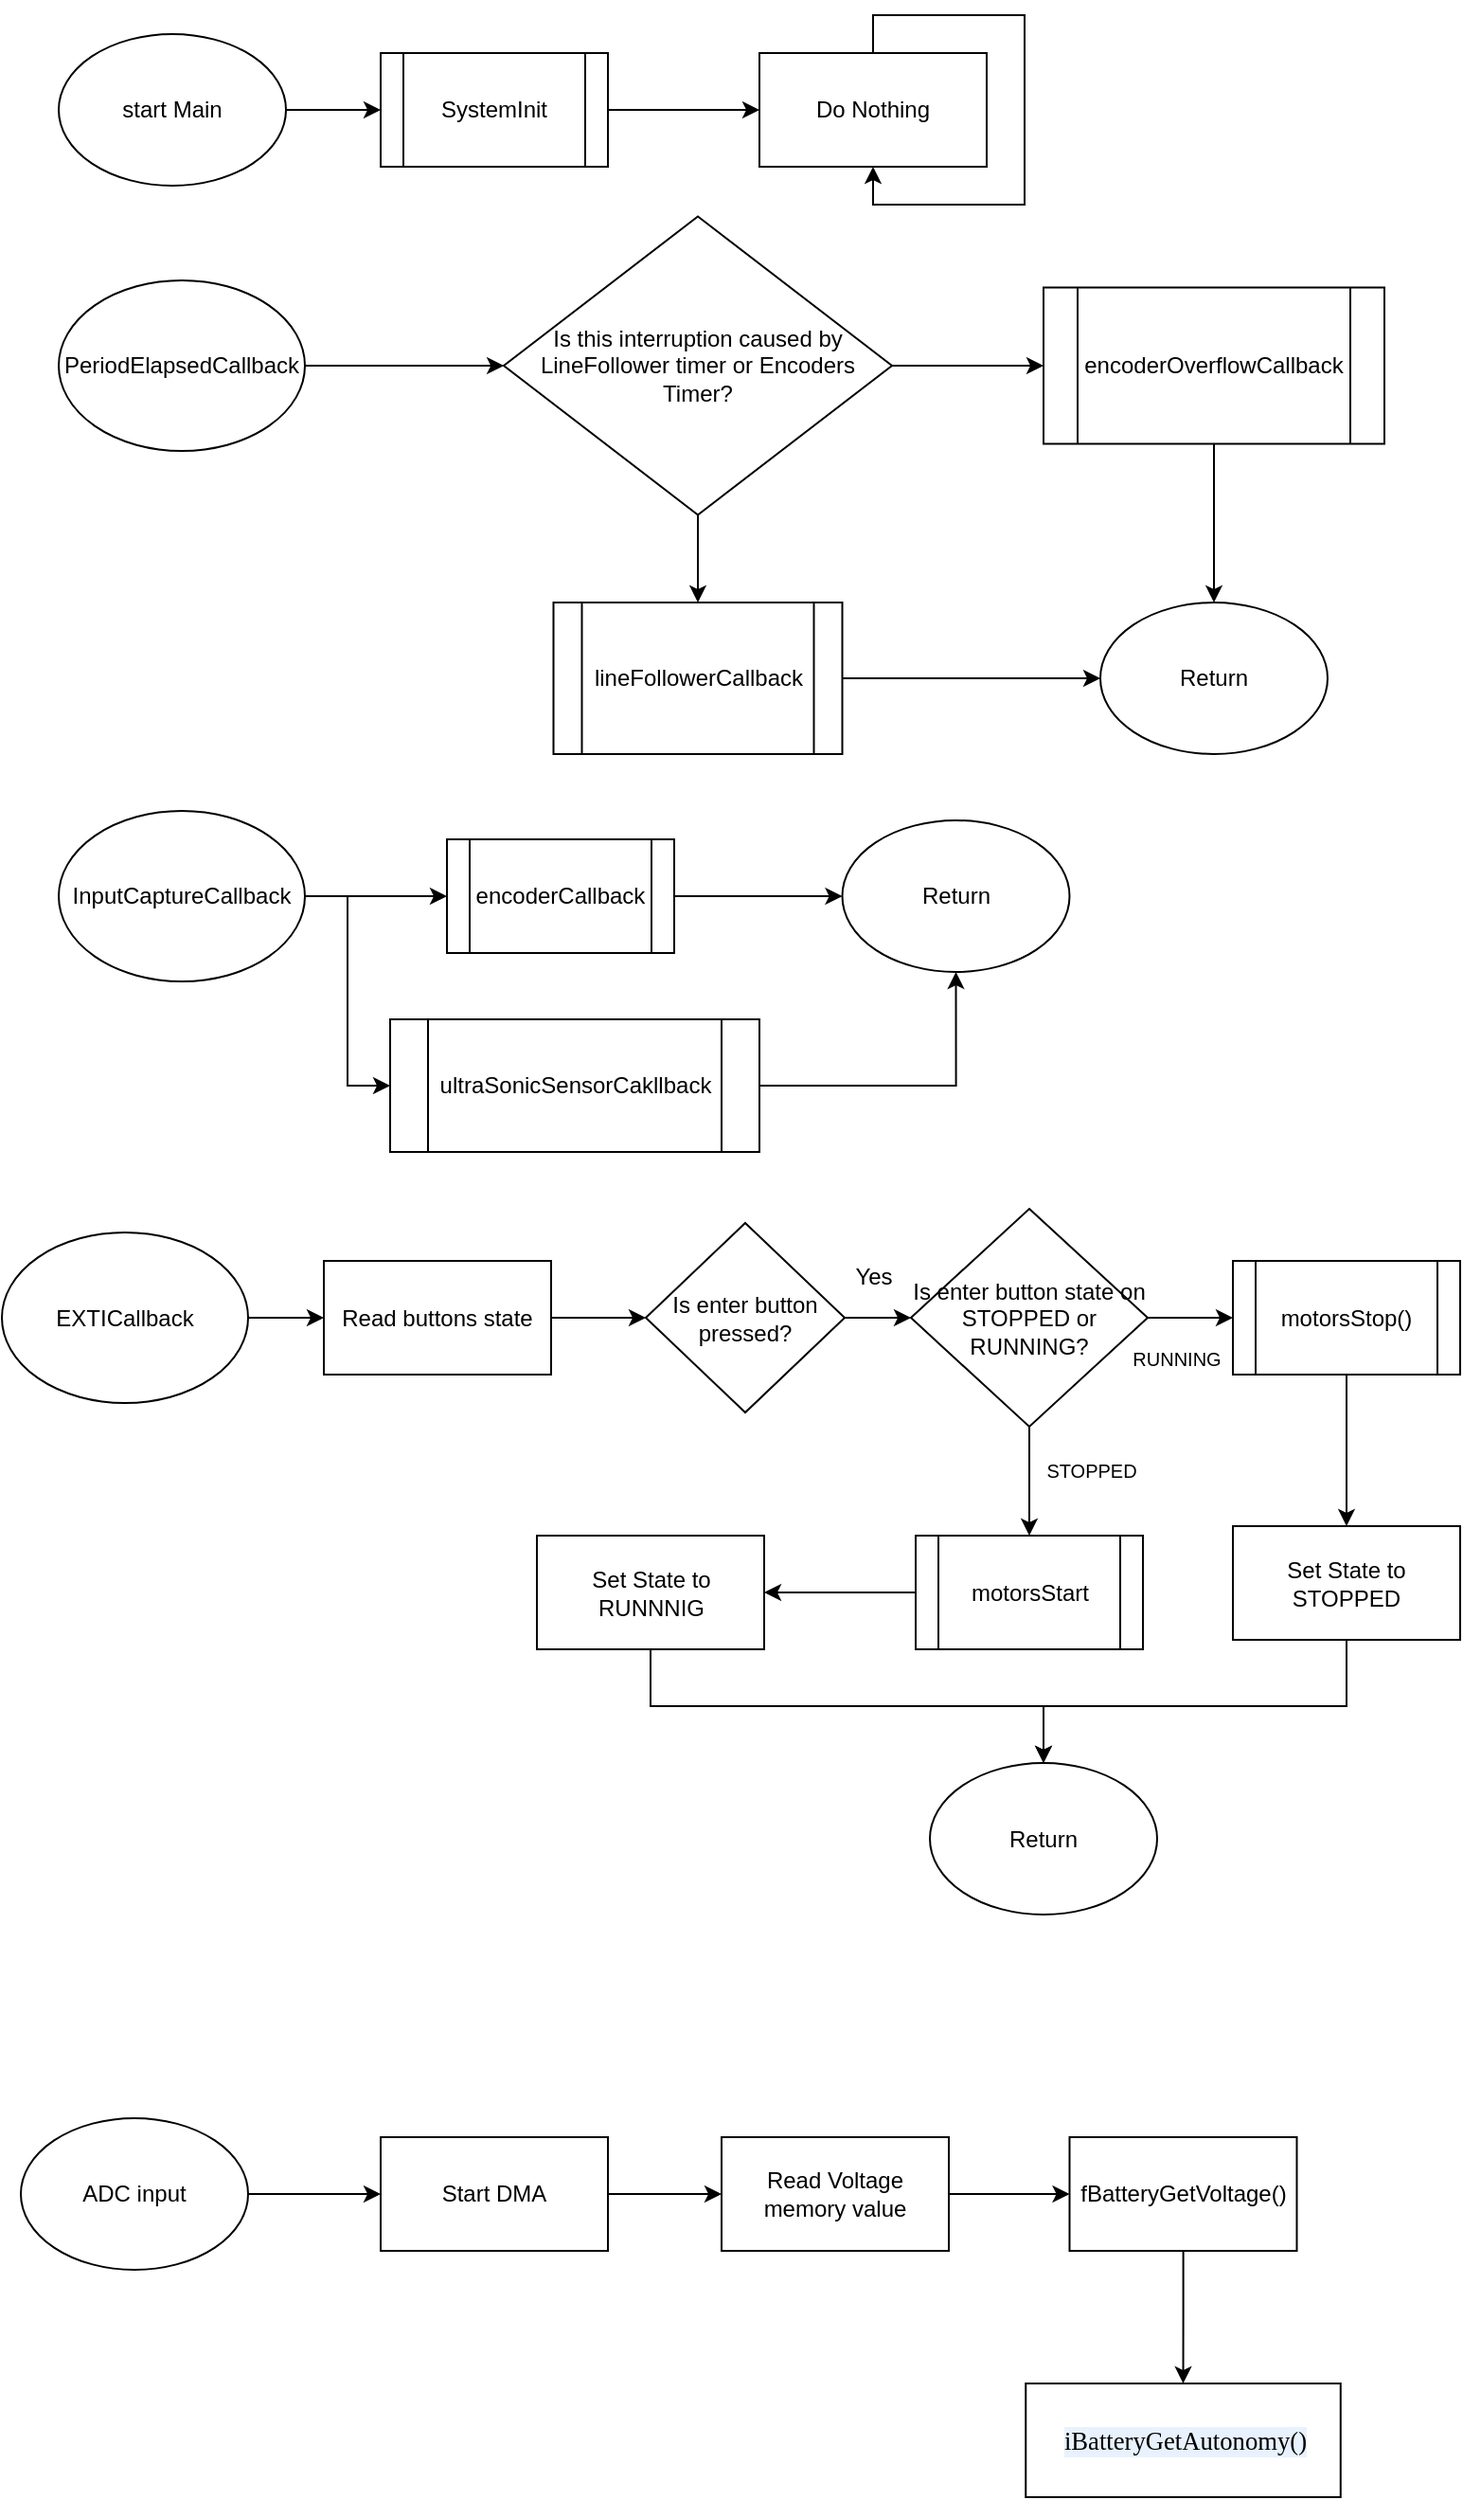 <mxfile version="22.1.5" type="github">
  <diagram id="C5RBs43oDa-KdzZeNtuy" name="Page-1">
    <mxGraphModel dx="1434" dy="790" grid="1" gridSize="10" guides="1" tooltips="1" connect="1" arrows="1" fold="1" page="1" pageScale="1" pageWidth="827" pageHeight="1169" math="0" shadow="0">
      <root>
        <mxCell id="WIyWlLk6GJQsqaUBKTNV-0" />
        <mxCell id="WIyWlLk6GJQsqaUBKTNV-1" parent="WIyWlLk6GJQsqaUBKTNV-0" />
        <mxCell id="HUBhOPynBegyu7G6M4FR-4" style="edgeStyle=orthogonalEdgeStyle;rounded=0;orthogonalLoop=1;jettySize=auto;html=1;entryX=0;entryY=0.5;entryDx=0;entryDy=0;" parent="WIyWlLk6GJQsqaUBKTNV-1" source="HUBhOPynBegyu7G6M4FR-0" target="HUBhOPynBegyu7G6M4FR-3" edge="1">
          <mxGeometry relative="1" as="geometry" />
        </mxCell>
        <mxCell id="HUBhOPynBegyu7G6M4FR-0" value="start Main" style="ellipse;whiteSpace=wrap;html=1;" parent="WIyWlLk6GJQsqaUBKTNV-1" vertex="1">
          <mxGeometry x="50" y="100" width="120" height="80" as="geometry" />
        </mxCell>
        <mxCell id="HUBhOPynBegyu7G6M4FR-8" value="" style="edgeStyle=orthogonalEdgeStyle;rounded=0;orthogonalLoop=1;jettySize=auto;html=1;" parent="WIyWlLk6GJQsqaUBKTNV-1" source="HUBhOPynBegyu7G6M4FR-3" target="HUBhOPynBegyu7G6M4FR-7" edge="1">
          <mxGeometry relative="1" as="geometry" />
        </mxCell>
        <mxCell id="HUBhOPynBegyu7G6M4FR-3" value="SystemInit" style="shape=process;whiteSpace=wrap;html=1;backgroundOutline=1;" parent="WIyWlLk6GJQsqaUBKTNV-1" vertex="1">
          <mxGeometry x="220" y="110" width="120" height="60" as="geometry" />
        </mxCell>
        <mxCell id="HUBhOPynBegyu7G6M4FR-7" value="Do Nothing" style="whiteSpace=wrap;html=1;" parent="WIyWlLk6GJQsqaUBKTNV-1" vertex="1">
          <mxGeometry x="420" y="110" width="120" height="60" as="geometry" />
        </mxCell>
        <mxCell id="HUBhOPynBegyu7G6M4FR-9" style="edgeStyle=orthogonalEdgeStyle;rounded=0;orthogonalLoop=1;jettySize=auto;html=1;entryX=0.5;entryY=1;entryDx=0;entryDy=0;" parent="WIyWlLk6GJQsqaUBKTNV-1" source="HUBhOPynBegyu7G6M4FR-7" target="HUBhOPynBegyu7G6M4FR-7" edge="1">
          <mxGeometry relative="1" as="geometry" />
        </mxCell>
        <mxCell id="HUBhOPynBegyu7G6M4FR-12" value="" style="edgeStyle=orthogonalEdgeStyle;rounded=0;orthogonalLoop=1;jettySize=auto;html=1;" parent="WIyWlLk6GJQsqaUBKTNV-1" source="HUBhOPynBegyu7G6M4FR-10" target="HUBhOPynBegyu7G6M4FR-11" edge="1">
          <mxGeometry relative="1" as="geometry" />
        </mxCell>
        <mxCell id="HUBhOPynBegyu7G6M4FR-10" value="PeriodElapsedCallback" style="ellipse;whiteSpace=wrap;html=1;" parent="WIyWlLk6GJQsqaUBKTNV-1" vertex="1">
          <mxGeometry x="50" y="230" width="130" height="90" as="geometry" />
        </mxCell>
        <mxCell id="HUBhOPynBegyu7G6M4FR-16" style="edgeStyle=orthogonalEdgeStyle;rounded=0;orthogonalLoop=1;jettySize=auto;html=1;entryX=0;entryY=0.5;entryDx=0;entryDy=0;" parent="WIyWlLk6GJQsqaUBKTNV-1" source="HUBhOPynBegyu7G6M4FR-11" target="HUBhOPynBegyu7G6M4FR-14" edge="1">
          <mxGeometry relative="1" as="geometry" />
        </mxCell>
        <mxCell id="HUBhOPynBegyu7G6M4FR-17" style="edgeStyle=orthogonalEdgeStyle;rounded=0;orthogonalLoop=1;jettySize=auto;html=1;entryX=0.5;entryY=0;entryDx=0;entryDy=0;" parent="WIyWlLk6GJQsqaUBKTNV-1" source="HUBhOPynBegyu7G6M4FR-11" target="HUBhOPynBegyu7G6M4FR-15" edge="1">
          <mxGeometry relative="1" as="geometry" />
        </mxCell>
        <mxCell id="HUBhOPynBegyu7G6M4FR-11" value="Is this interruption caused by LineFollower timer or Encoders Timer?" style="rhombus;whiteSpace=wrap;html=1;" parent="WIyWlLk6GJQsqaUBKTNV-1" vertex="1">
          <mxGeometry x="285" y="196.25" width="205" height="157.5" as="geometry" />
        </mxCell>
        <mxCell id="HUBhOPynBegyu7G6M4FR-51" style="edgeStyle=orthogonalEdgeStyle;rounded=0;orthogonalLoop=1;jettySize=auto;html=1;entryX=0.5;entryY=0;entryDx=0;entryDy=0;" parent="WIyWlLk6GJQsqaUBKTNV-1" source="HUBhOPynBegyu7G6M4FR-14" target="HUBhOPynBegyu7G6M4FR-49" edge="1">
          <mxGeometry relative="1" as="geometry" />
        </mxCell>
        <mxCell id="HUBhOPynBegyu7G6M4FR-14" value="encoderOverflowCallback" style="shape=process;whiteSpace=wrap;html=1;backgroundOutline=1;" parent="WIyWlLk6GJQsqaUBKTNV-1" vertex="1">
          <mxGeometry x="570" y="233.75" width="180" height="82.5" as="geometry" />
        </mxCell>
        <mxCell id="HUBhOPynBegyu7G6M4FR-50" style="edgeStyle=orthogonalEdgeStyle;rounded=0;orthogonalLoop=1;jettySize=auto;html=1;entryX=0;entryY=0.5;entryDx=0;entryDy=0;" parent="WIyWlLk6GJQsqaUBKTNV-1" source="HUBhOPynBegyu7G6M4FR-15" target="HUBhOPynBegyu7G6M4FR-49" edge="1">
          <mxGeometry relative="1" as="geometry" />
        </mxCell>
        <mxCell id="HUBhOPynBegyu7G6M4FR-15" value="lineFollowerCallback" style="shape=process;whiteSpace=wrap;html=1;backgroundOutline=1;" parent="WIyWlLk6GJQsqaUBKTNV-1" vertex="1">
          <mxGeometry x="311.25" y="400" width="152.5" height="80" as="geometry" />
        </mxCell>
        <mxCell id="HUBhOPynBegyu7G6M4FR-21" style="edgeStyle=orthogonalEdgeStyle;rounded=0;orthogonalLoop=1;jettySize=auto;html=1;entryX=0;entryY=0.5;entryDx=0;entryDy=0;" parent="WIyWlLk6GJQsqaUBKTNV-1" source="HUBhOPynBegyu7G6M4FR-18" target="HUBhOPynBegyu7G6M4FR-19" edge="1">
          <mxGeometry relative="1" as="geometry" />
        </mxCell>
        <mxCell id="eWtzok7A-EiQ6pj-NICI-1" style="edgeStyle=orthogonalEdgeStyle;rounded=0;orthogonalLoop=1;jettySize=auto;html=1;entryX=0;entryY=0.5;entryDx=0;entryDy=0;" parent="WIyWlLk6GJQsqaUBKTNV-1" source="HUBhOPynBegyu7G6M4FR-18" target="eWtzok7A-EiQ6pj-NICI-0" edge="1">
          <mxGeometry relative="1" as="geometry" />
        </mxCell>
        <mxCell id="HUBhOPynBegyu7G6M4FR-18" value="InputCaptureCallback" style="ellipse;whiteSpace=wrap;html=1;" parent="WIyWlLk6GJQsqaUBKTNV-1" vertex="1">
          <mxGeometry x="50" y="510" width="130" height="90" as="geometry" />
        </mxCell>
        <mxCell id="HUBhOPynBegyu7G6M4FR-48" style="edgeStyle=orthogonalEdgeStyle;rounded=0;orthogonalLoop=1;jettySize=auto;html=1;entryX=0;entryY=0.5;entryDx=0;entryDy=0;" parent="WIyWlLk6GJQsqaUBKTNV-1" source="HUBhOPynBegyu7G6M4FR-19" target="HUBhOPynBegyu7G6M4FR-47" edge="1">
          <mxGeometry relative="1" as="geometry" />
        </mxCell>
        <mxCell id="HUBhOPynBegyu7G6M4FR-19" value="encoderCallback" style="shape=process;whiteSpace=wrap;html=1;backgroundOutline=1;" parent="WIyWlLk6GJQsqaUBKTNV-1" vertex="1">
          <mxGeometry x="255" y="525" width="120" height="60" as="geometry" />
        </mxCell>
        <mxCell id="HUBhOPynBegyu7G6M4FR-28" value="" style="edgeStyle=orthogonalEdgeStyle;rounded=0;orthogonalLoop=1;jettySize=auto;html=1;" parent="WIyWlLk6GJQsqaUBKTNV-1" source="HUBhOPynBegyu7G6M4FR-23" target="HUBhOPynBegyu7G6M4FR-27" edge="1">
          <mxGeometry relative="1" as="geometry" />
        </mxCell>
        <mxCell id="HUBhOPynBegyu7G6M4FR-23" value="EXTICallback" style="ellipse;whiteSpace=wrap;html=1;" parent="WIyWlLk6GJQsqaUBKTNV-1" vertex="1">
          <mxGeometry x="20" y="732.5" width="130" height="90" as="geometry" />
        </mxCell>
        <mxCell id="HUBhOPynBegyu7G6M4FR-31" value="" style="edgeStyle=orthogonalEdgeStyle;rounded=0;orthogonalLoop=1;jettySize=auto;html=1;" parent="WIyWlLk6GJQsqaUBKTNV-1" source="HUBhOPynBegyu7G6M4FR-26" target="HUBhOPynBegyu7G6M4FR-30" edge="1">
          <mxGeometry relative="1" as="geometry" />
        </mxCell>
        <mxCell id="HUBhOPynBegyu7G6M4FR-26" value="Is enter button pressed?" style="rhombus;whiteSpace=wrap;html=1;" parent="WIyWlLk6GJQsqaUBKTNV-1" vertex="1">
          <mxGeometry x="360" y="727.5" width="105" height="100" as="geometry" />
        </mxCell>
        <mxCell id="HUBhOPynBegyu7G6M4FR-29" style="edgeStyle=orthogonalEdgeStyle;rounded=0;orthogonalLoop=1;jettySize=auto;html=1;entryX=0;entryY=0.5;entryDx=0;entryDy=0;" parent="WIyWlLk6GJQsqaUBKTNV-1" source="HUBhOPynBegyu7G6M4FR-27" target="HUBhOPynBegyu7G6M4FR-26" edge="1">
          <mxGeometry relative="1" as="geometry" />
        </mxCell>
        <mxCell id="HUBhOPynBegyu7G6M4FR-27" value="Read buttons state" style="whiteSpace=wrap;html=1;" parent="WIyWlLk6GJQsqaUBKTNV-1" vertex="1">
          <mxGeometry x="190" y="747.5" width="120" height="60" as="geometry" />
        </mxCell>
        <mxCell id="HUBhOPynBegyu7G6M4FR-37" style="edgeStyle=orthogonalEdgeStyle;rounded=0;orthogonalLoop=1;jettySize=auto;html=1;entryX=0;entryY=0.5;entryDx=0;entryDy=0;" parent="WIyWlLk6GJQsqaUBKTNV-1" source="HUBhOPynBegyu7G6M4FR-30" target="HUBhOPynBegyu7G6M4FR-35" edge="1">
          <mxGeometry relative="1" as="geometry" />
        </mxCell>
        <mxCell id="HUBhOPynBegyu7G6M4FR-39" style="edgeStyle=orthogonalEdgeStyle;rounded=0;orthogonalLoop=1;jettySize=auto;html=1;entryX=0.5;entryY=0;entryDx=0;entryDy=0;" parent="WIyWlLk6GJQsqaUBKTNV-1" source="HUBhOPynBegyu7G6M4FR-30" target="HUBhOPynBegyu7G6M4FR-38" edge="1">
          <mxGeometry relative="1" as="geometry" />
        </mxCell>
        <mxCell id="HUBhOPynBegyu7G6M4FR-30" value="Is enter button state on STOPPED or RUNNING?" style="rhombus;whiteSpace=wrap;html=1;" parent="WIyWlLk6GJQsqaUBKTNV-1" vertex="1">
          <mxGeometry x="500" y="720" width="125" height="115" as="geometry" />
        </mxCell>
        <mxCell id="HUBhOPynBegyu7G6M4FR-44" value="" style="edgeStyle=orthogonalEdgeStyle;rounded=0;orthogonalLoop=1;jettySize=auto;html=1;" parent="WIyWlLk6GJQsqaUBKTNV-1" source="HUBhOPynBegyu7G6M4FR-35" target="HUBhOPynBegyu7G6M4FR-43" edge="1">
          <mxGeometry relative="1" as="geometry" />
        </mxCell>
        <mxCell id="HUBhOPynBegyu7G6M4FR-35" value="motorsStop()" style="shape=process;whiteSpace=wrap;html=1;backgroundOutline=1;" parent="WIyWlLk6GJQsqaUBKTNV-1" vertex="1">
          <mxGeometry x="670" y="747.5" width="120" height="60" as="geometry" />
        </mxCell>
        <mxCell id="HUBhOPynBegyu7G6M4FR-46" value="" style="edgeStyle=orthogonalEdgeStyle;rounded=0;orthogonalLoop=1;jettySize=auto;html=1;" parent="WIyWlLk6GJQsqaUBKTNV-1" source="HUBhOPynBegyu7G6M4FR-38" target="HUBhOPynBegyu7G6M4FR-45" edge="1">
          <mxGeometry relative="1" as="geometry" />
        </mxCell>
        <mxCell id="HUBhOPynBegyu7G6M4FR-38" value="motorsStart" style="shape=process;whiteSpace=wrap;html=1;backgroundOutline=1;" parent="WIyWlLk6GJQsqaUBKTNV-1" vertex="1">
          <mxGeometry x="502.5" y="892.5" width="120" height="60" as="geometry" />
        </mxCell>
        <mxCell id="HUBhOPynBegyu7G6M4FR-40" value="Yes" style="text;html=1;align=center;verticalAlign=middle;resizable=0;points=[];autosize=1;strokeColor=none;fillColor=none;" parent="WIyWlLk6GJQsqaUBKTNV-1" vertex="1">
          <mxGeometry x="460" y="740.5" width="40" height="30" as="geometry" />
        </mxCell>
        <mxCell id="HUBhOPynBegyu7G6M4FR-41" value="&lt;font style=&quot;font-size: 10px;&quot;&gt;RUNNING&lt;/font&gt;" style="text;html=1;align=center;verticalAlign=middle;resizable=0;points=[];autosize=1;strokeColor=none;fillColor=none;" parent="WIyWlLk6GJQsqaUBKTNV-1" vertex="1">
          <mxGeometry x="605" y="783.5" width="70" height="30" as="geometry" />
        </mxCell>
        <mxCell id="HUBhOPynBegyu7G6M4FR-42" value="&lt;font style=&quot;font-size: 10px;&quot;&gt;STOPPED&lt;/font&gt;" style="text;html=1;align=center;verticalAlign=middle;resizable=0;points=[];autosize=1;strokeColor=none;fillColor=none;" parent="WIyWlLk6GJQsqaUBKTNV-1" vertex="1">
          <mxGeometry x="560" y="842.5" width="70" height="30" as="geometry" />
        </mxCell>
        <mxCell id="HUBhOPynBegyu7G6M4FR-54" style="edgeStyle=orthogonalEdgeStyle;rounded=0;orthogonalLoop=1;jettySize=auto;html=1;entryX=0.5;entryY=0;entryDx=0;entryDy=0;" parent="WIyWlLk6GJQsqaUBKTNV-1" source="HUBhOPynBegyu7G6M4FR-43" target="HUBhOPynBegyu7G6M4FR-52" edge="1">
          <mxGeometry relative="1" as="geometry">
            <Array as="points">
              <mxPoint x="730" y="982.5" />
              <mxPoint x="570" y="982.5" />
            </Array>
          </mxGeometry>
        </mxCell>
        <mxCell id="HUBhOPynBegyu7G6M4FR-43" value="Set State to STOPPED" style="whiteSpace=wrap;html=1;" parent="WIyWlLk6GJQsqaUBKTNV-1" vertex="1">
          <mxGeometry x="670" y="887.5" width="120" height="60" as="geometry" />
        </mxCell>
        <mxCell id="HUBhOPynBegyu7G6M4FR-53" style="edgeStyle=orthogonalEdgeStyle;rounded=0;orthogonalLoop=1;jettySize=auto;html=1;" parent="WIyWlLk6GJQsqaUBKTNV-1" source="HUBhOPynBegyu7G6M4FR-45" target="HUBhOPynBegyu7G6M4FR-52" edge="1">
          <mxGeometry relative="1" as="geometry">
            <Array as="points">
              <mxPoint x="363" y="982.5" />
              <mxPoint x="570" y="982.5" />
            </Array>
          </mxGeometry>
        </mxCell>
        <mxCell id="HUBhOPynBegyu7G6M4FR-45" value="Set State to RUNNNIG" style="whiteSpace=wrap;html=1;" parent="WIyWlLk6GJQsqaUBKTNV-1" vertex="1">
          <mxGeometry x="302.5" y="892.5" width="120" height="60" as="geometry" />
        </mxCell>
        <mxCell id="HUBhOPynBegyu7G6M4FR-47" value="Return" style="ellipse;whiteSpace=wrap;html=1;" parent="WIyWlLk6GJQsqaUBKTNV-1" vertex="1">
          <mxGeometry x="463.75" y="515" width="120" height="80" as="geometry" />
        </mxCell>
        <mxCell id="HUBhOPynBegyu7G6M4FR-49" value="Return" style="ellipse;whiteSpace=wrap;html=1;" parent="WIyWlLk6GJQsqaUBKTNV-1" vertex="1">
          <mxGeometry x="600" y="400" width="120" height="80" as="geometry" />
        </mxCell>
        <mxCell id="HUBhOPynBegyu7G6M4FR-52" value="Return" style="ellipse;whiteSpace=wrap;html=1;" parent="WIyWlLk6GJQsqaUBKTNV-1" vertex="1">
          <mxGeometry x="510" y="1012.5" width="120" height="80" as="geometry" />
        </mxCell>
        <mxCell id="eWtzok7A-EiQ6pj-NICI-2" style="edgeStyle=orthogonalEdgeStyle;rounded=0;orthogonalLoop=1;jettySize=auto;html=1;entryX=0.5;entryY=1;entryDx=0;entryDy=0;" parent="WIyWlLk6GJQsqaUBKTNV-1" source="eWtzok7A-EiQ6pj-NICI-0" target="HUBhOPynBegyu7G6M4FR-47" edge="1">
          <mxGeometry relative="1" as="geometry" />
        </mxCell>
        <mxCell id="eWtzok7A-EiQ6pj-NICI-0" value="ultraSonicSensorCakllback" style="shape=process;whiteSpace=wrap;html=1;backgroundOutline=1;" parent="WIyWlLk6GJQsqaUBKTNV-1" vertex="1">
          <mxGeometry x="225" y="620" width="195" height="70" as="geometry" />
        </mxCell>
        <mxCell id="Gj9MD5lR89a0dxnQXVou-2" style="edgeStyle=orthogonalEdgeStyle;rounded=0;orthogonalLoop=1;jettySize=auto;html=1;" edge="1" parent="WIyWlLk6GJQsqaUBKTNV-1" source="Gj9MD5lR89a0dxnQXVou-0" target="Gj9MD5lR89a0dxnQXVou-1">
          <mxGeometry relative="1" as="geometry" />
        </mxCell>
        <mxCell id="Gj9MD5lR89a0dxnQXVou-0" value="ADC input" style="ellipse;whiteSpace=wrap;html=1;" vertex="1" parent="WIyWlLk6GJQsqaUBKTNV-1">
          <mxGeometry x="30" y="1200" width="120" height="80" as="geometry" />
        </mxCell>
        <mxCell id="Gj9MD5lR89a0dxnQXVou-4" style="edgeStyle=orthogonalEdgeStyle;rounded=0;orthogonalLoop=1;jettySize=auto;html=1;entryX=0;entryY=0.5;entryDx=0;entryDy=0;" edge="1" parent="WIyWlLk6GJQsqaUBKTNV-1" source="Gj9MD5lR89a0dxnQXVou-1" target="Gj9MD5lR89a0dxnQXVou-3">
          <mxGeometry relative="1" as="geometry" />
        </mxCell>
        <mxCell id="Gj9MD5lR89a0dxnQXVou-1" value="Start DMA" style="rounded=0;whiteSpace=wrap;html=1;" vertex="1" parent="WIyWlLk6GJQsqaUBKTNV-1">
          <mxGeometry x="220" y="1210" width="120" height="60" as="geometry" />
        </mxCell>
        <mxCell id="Gj9MD5lR89a0dxnQXVou-8" style="edgeStyle=orthogonalEdgeStyle;rounded=0;orthogonalLoop=1;jettySize=auto;html=1;" edge="1" parent="WIyWlLk6GJQsqaUBKTNV-1" source="Gj9MD5lR89a0dxnQXVou-3" target="Gj9MD5lR89a0dxnQXVou-7">
          <mxGeometry relative="1" as="geometry" />
        </mxCell>
        <mxCell id="Gj9MD5lR89a0dxnQXVou-3" value="Read Voltage memory value" style="rounded=0;whiteSpace=wrap;html=1;" vertex="1" parent="WIyWlLk6GJQsqaUBKTNV-1">
          <mxGeometry x="400" y="1210" width="120" height="60" as="geometry" />
        </mxCell>
        <mxCell id="Gj9MD5lR89a0dxnQXVou-10" style="edgeStyle=orthogonalEdgeStyle;rounded=0;orthogonalLoop=1;jettySize=auto;html=1;" edge="1" parent="WIyWlLk6GJQsqaUBKTNV-1" source="Gj9MD5lR89a0dxnQXVou-7" target="Gj9MD5lR89a0dxnQXVou-9">
          <mxGeometry relative="1" as="geometry" />
        </mxCell>
        <mxCell id="Gj9MD5lR89a0dxnQXVou-7" value="fBatteryGetVoltage()" style="rounded=0;whiteSpace=wrap;html=1;" vertex="1" parent="WIyWlLk6GJQsqaUBKTNV-1">
          <mxGeometry x="583.75" y="1210" width="120" height="60" as="geometry" />
        </mxCell>
        <mxCell id="Gj9MD5lR89a0dxnQXVou-9" value="&lt;div style=&quot;background-color:#ffffff;padding:0px 0px 0px 2px;&quot;&gt;&lt;div style=&quot;font-family: Consolas; font-size: 10pt;&quot;&gt;&lt;p style=&quot;background-color:#e8f2fe;margin:0;&quot;&gt;iBatteryGetAutonomy()&lt;/p&gt;&lt;/div&gt;&lt;/div&gt;" style="rounded=0;whiteSpace=wrap;html=1;" vertex="1" parent="WIyWlLk6GJQsqaUBKTNV-1">
          <mxGeometry x="560.63" y="1340" width="166.25" height="60" as="geometry" />
        </mxCell>
      </root>
    </mxGraphModel>
  </diagram>
</mxfile>
